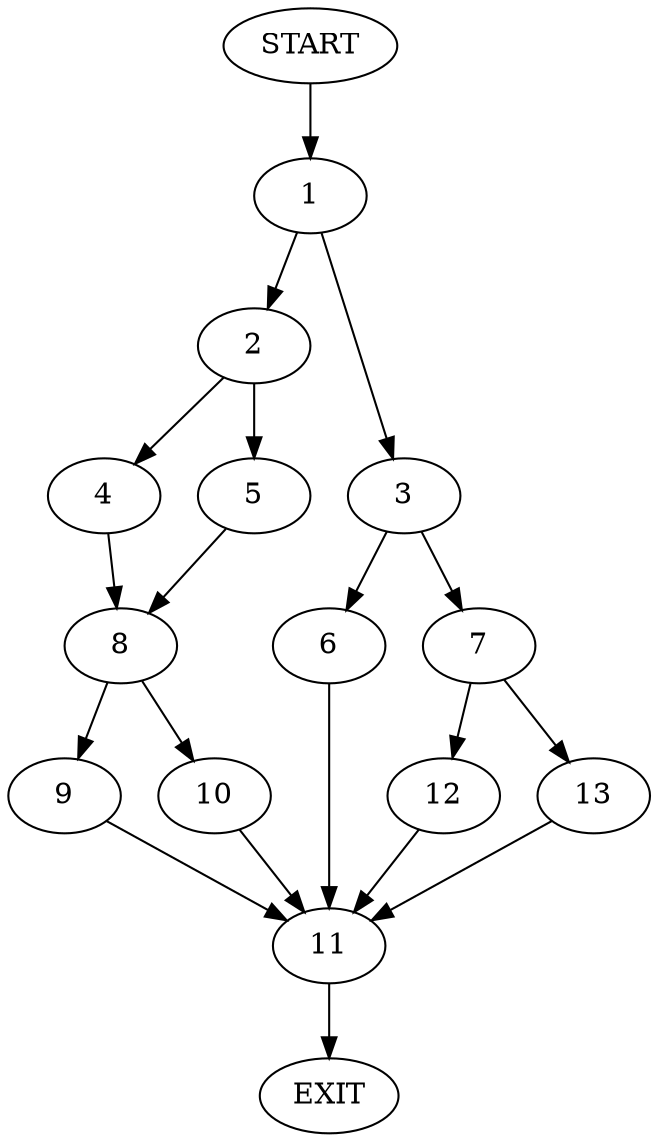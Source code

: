 digraph {
0 [label="START"];
1;
2;
3;
4;
5;
6;
7;
8;
9;
10;
11;
12;
13;
14 [label="EXIT"];
0 -> 1;
1 -> 2;
1 -> 3;
2 -> 4;
2 -> 5;
3 -> 6;
3 -> 7;
4 -> 8;
5 -> 8;
8 -> 9;
8 -> 10;
10 -> 11;
9 -> 11;
11 -> 14;
7 -> 12;
7 -> 13;
6 -> 11;
12 -> 11;
13 -> 11;
}